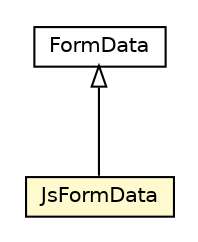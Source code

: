 #!/usr/local/bin/dot
#
# Class diagram 
# Generated by UMLGraph version R5_6-24-gf6e263 (http://www.umlgraph.org/)
#

digraph G {
	edge [fontname="Helvetica",fontsize=10,labelfontname="Helvetica",labelfontsize=10];
	node [fontname="Helvetica",fontsize=10,shape=plaintext];
	nodesep=0.25;
	ranksep=0.5;
	// io.reinert.requestor.core.FormData
	c21166 [label=<<table title="io.reinert.requestor.core.FormData" border="0" cellborder="1" cellspacing="0" cellpadding="2" port="p" href="../core/FormData.html">
		<tr><td><table border="0" cellspacing="0" cellpadding="1">
<tr><td align="center" balign="center"> FormData </td></tr>
		</table></td></tr>
		</table>>, URL="../core/FormData.html", fontname="Helvetica", fontcolor="black", fontsize=10.0];
	// io.reinert.requestor.gwt.JsFormData
	c21277 [label=<<table title="io.reinert.requestor.gwt.JsFormData" border="0" cellborder="1" cellspacing="0" cellpadding="2" port="p" bgcolor="lemonChiffon" href="./JsFormData.html">
		<tr><td><table border="0" cellspacing="0" cellpadding="1">
<tr><td align="center" balign="center"> JsFormData </td></tr>
		</table></td></tr>
		</table>>, URL="./JsFormData.html", fontname="Helvetica", fontcolor="black", fontsize=10.0];
	//io.reinert.requestor.gwt.JsFormData extends io.reinert.requestor.core.FormData
	c21166:p -> c21277:p [dir=back,arrowtail=empty];
}

